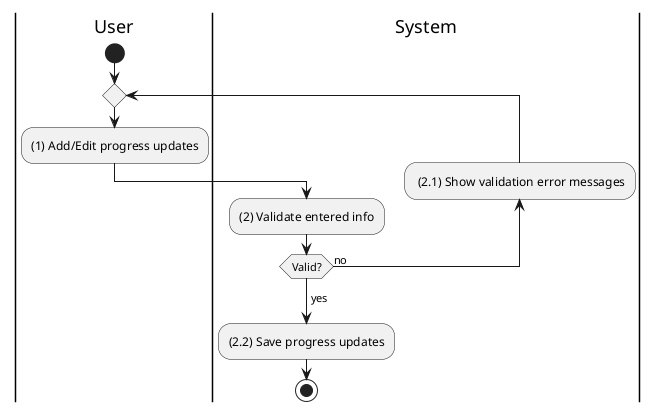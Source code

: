 @startuml production-order-update-progress
|u|User
|s|System

|u|
start
repeat
    :(1) Add/Edit progress updates;
    |s|
    :(2) Validate entered info;
    backward: (2.1) Show validation error messages;
repeat while (Valid?) is (no)
->yes;
:(2.2) Save progress updates;
stop
@enduml